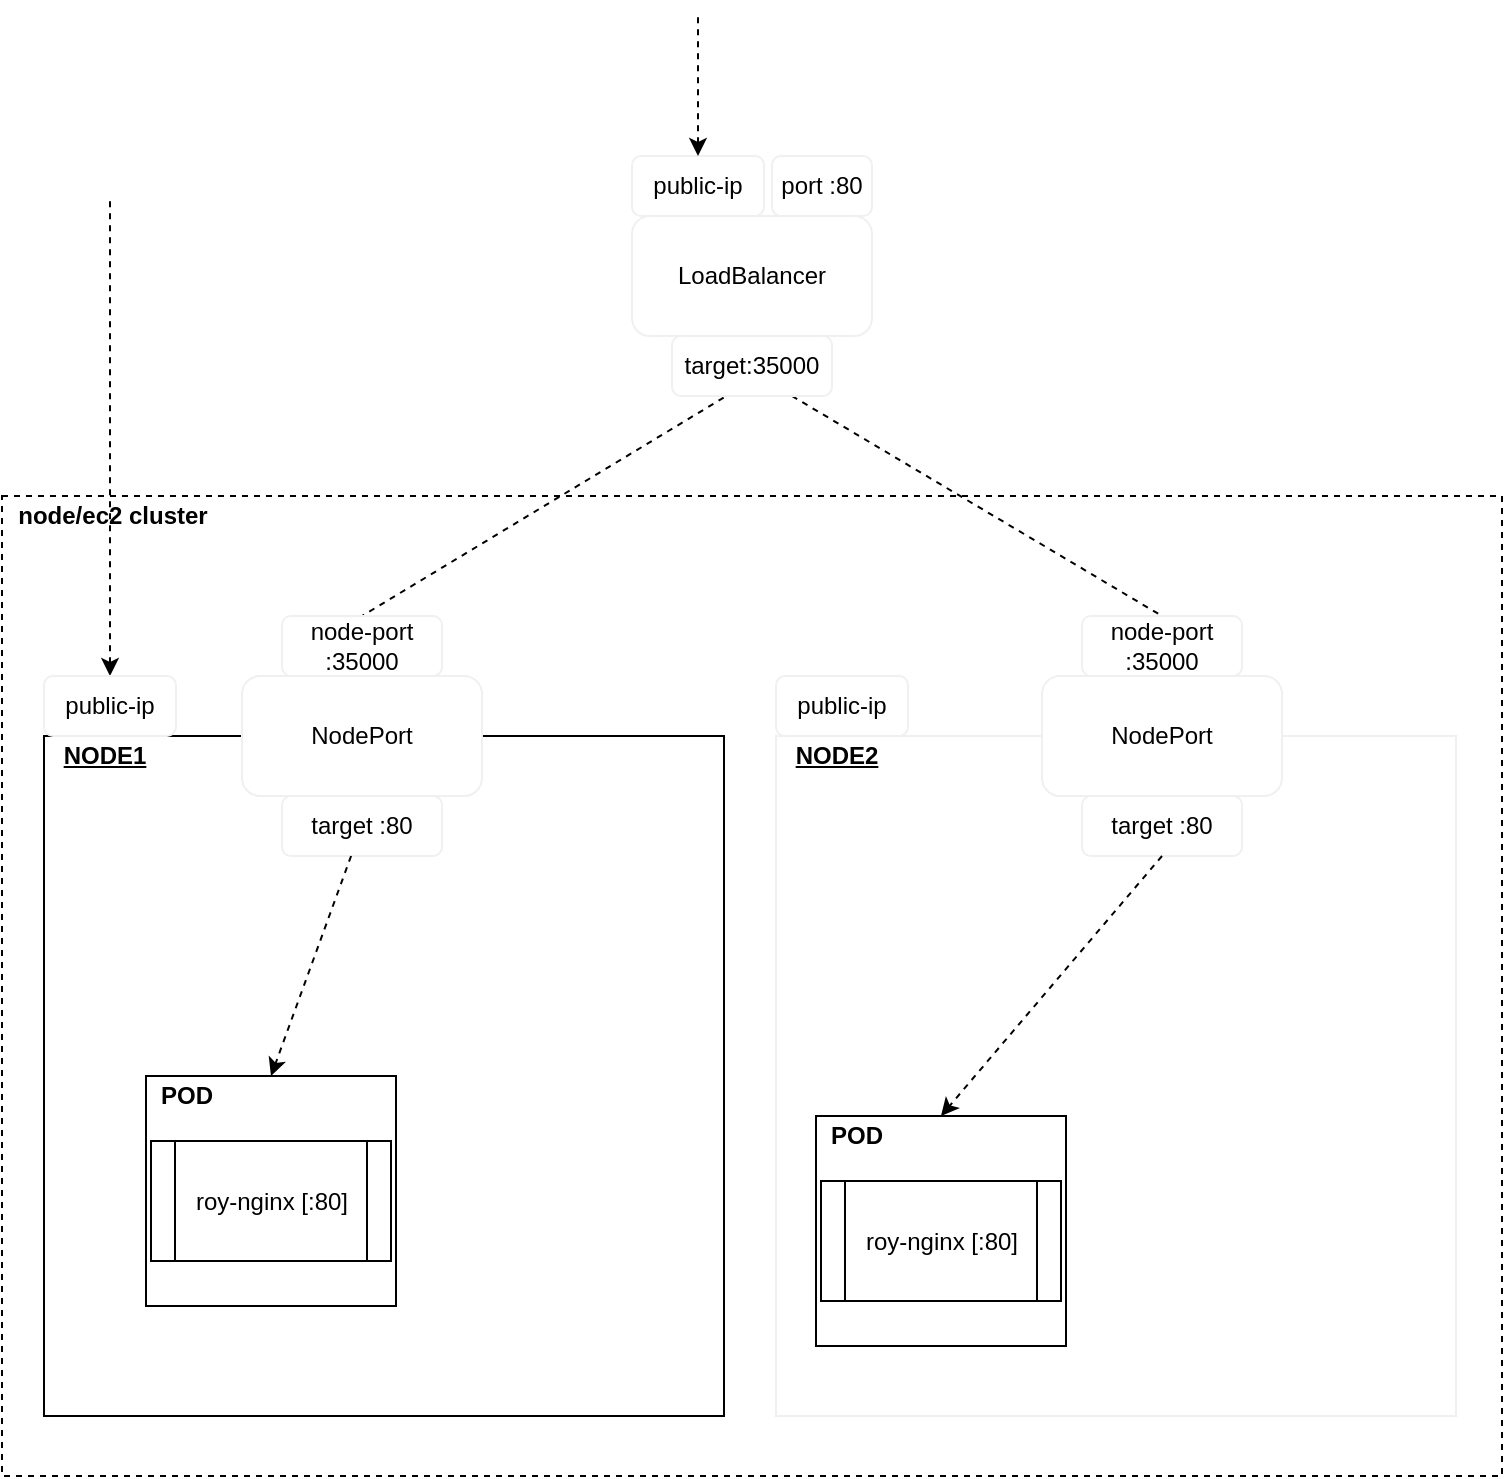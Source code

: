 <mxfile version="13.6.5">
    <diagram id="gfMXXTY8nDe1PLYOiZCB" name="Page-1">
        <mxGraphModel dx="967" dy="705" grid="1" gridSize="10" guides="1" tooltips="1" connect="1" arrows="1" fold="1" page="1" pageScale="1" pageWidth="827" pageHeight="1169" math="0" shadow="0">
            <root>
                <mxCell id="0"/>
                <mxCell id="1" parent="0"/>
                <mxCell id="44" value="" style="rounded=0;whiteSpace=wrap;html=1;dashed=1;" parent="1" vertex="1">
                    <mxGeometry x="40" y="280" width="750" height="490" as="geometry"/>
                </mxCell>
                <mxCell id="3" value="" style="whiteSpace=wrap;html=1;aspect=fixed;" parent="1" vertex="1">
                    <mxGeometry x="61" y="400" width="340" height="340" as="geometry"/>
                </mxCell>
                <mxCell id="4" value="" style="whiteSpace=wrap;html=1;aspect=fixed;strokeColor=#F0F0F0;" parent="1" vertex="1">
                    <mxGeometry x="427" y="400" width="340" height="340" as="geometry"/>
                </mxCell>
                <mxCell id="5" value="NODE1" style="text;html=1;align=center;verticalAlign=middle;resizable=0;points=[];autosize=1;fontStyle=5" parent="1" vertex="1">
                    <mxGeometry x="61" y="400" width="60" height="20" as="geometry"/>
                </mxCell>
                <mxCell id="6" value="NODE2" style="text;html=1;align=center;verticalAlign=middle;resizable=0;points=[];autosize=1;fontStyle=5" parent="1" vertex="1">
                    <mxGeometry x="427" y="400" width="60" height="20" as="geometry"/>
                </mxCell>
                <mxCell id="7" value="" style="group;fillColor=#0050ef;strokeColor=#001DBC;fontColor=#ffffff;" parent="1" vertex="1" connectable="0">
                    <mxGeometry x="112" y="570" width="125" height="115" as="geometry"/>
                </mxCell>
                <mxCell id="8" value="" style="rounded=0;whiteSpace=wrap;html=1;" parent="7" vertex="1">
                    <mxGeometry width="125" height="115" as="geometry"/>
                </mxCell>
                <mxCell id="9" value="roy-nginx [:80]" style="shape=process;whiteSpace=wrap;html=1;backgroundOutline=1;" parent="7" vertex="1">
                    <mxGeometry x="2.5" y="32.5" width="120" height="60" as="geometry"/>
                </mxCell>
                <mxCell id="10" value="POD" style="text;html=1;align=center;verticalAlign=middle;resizable=0;points=[];autosize=1;fontStyle=1" parent="7" vertex="1">
                    <mxGeometry width="40" height="20" as="geometry"/>
                </mxCell>
                <mxCell id="11" value="" style="group" parent="1" vertex="1" connectable="0">
                    <mxGeometry x="447" y="590" width="125" height="115" as="geometry"/>
                </mxCell>
                <mxCell id="12" value="" style="rounded=0;whiteSpace=wrap;html=1;" parent="11" vertex="1">
                    <mxGeometry width="125" height="115" as="geometry"/>
                </mxCell>
                <mxCell id="13" value="roy-nginx [:80]" style="shape=process;whiteSpace=wrap;html=1;backgroundOutline=1;" parent="11" vertex="1">
                    <mxGeometry x="2.5" y="32.5" width="120" height="60" as="geometry"/>
                </mxCell>
                <mxCell id="14" value="POD" style="text;html=1;align=center;verticalAlign=middle;resizable=0;points=[];autosize=1;fontStyle=1" parent="11" vertex="1">
                    <mxGeometry width="40" height="20" as="geometry"/>
                </mxCell>
                <mxCell id="23" style="edgeStyle=none;rounded=0;orthogonalLoop=1;jettySize=auto;html=1;exitX=0.323;exitY=1.027;exitDx=0;exitDy=0;entryX=0.5;entryY=0;entryDx=0;entryDy=0;dashed=1;endArrow=none;endFill=0;exitPerimeter=0;" parent="1" source="46" target="36" edge="1">
                    <mxGeometry relative="1" as="geometry">
                        <mxPoint x="420" y="230" as="sourcePoint"/>
                    </mxGeometry>
                </mxCell>
                <mxCell id="24" style="edgeStyle=none;rounded=0;orthogonalLoop=1;jettySize=auto;html=1;exitX=0.75;exitY=1;exitDx=0;exitDy=0;entryX=0.5;entryY=0;entryDx=0;entryDy=0;dashed=1;endArrow=none;endFill=0;" parent="1" source="46" target="31" edge="1">
                    <mxGeometry relative="1" as="geometry">
                        <mxPoint x="460" y="230" as="sourcePoint"/>
                    </mxGeometry>
                </mxCell>
                <mxCell id="32" value="" style="group" parent="1" vertex="1" connectable="0">
                    <mxGeometry x="560" y="340" width="120" height="120" as="geometry"/>
                </mxCell>
                <mxCell id="26" value="NodePort" style="rounded=1;whiteSpace=wrap;html=1;strokeColor=#F0F0F0;" parent="32" vertex="1">
                    <mxGeometry y="30" width="120" height="60" as="geometry"/>
                </mxCell>
                <mxCell id="27" value="target :80" style="rounded=1;whiteSpace=wrap;html=1;strokeColor=#F0F0F0;" parent="32" vertex="1">
                    <mxGeometry x="20" y="90" width="80" height="30" as="geometry"/>
                </mxCell>
                <mxCell id="31" value="node-port :35000" style="rounded=1;whiteSpace=wrap;html=1;strokeColor=#F0F0F0;" parent="32" vertex="1">
                    <mxGeometry x="20" width="80" height="30" as="geometry"/>
                </mxCell>
                <mxCell id="33" value="" style="group" parent="1" vertex="1" connectable="0">
                    <mxGeometry x="160" y="340" width="120" height="120" as="geometry"/>
                </mxCell>
                <mxCell id="34" value="NodePort" style="rounded=1;whiteSpace=wrap;html=1;strokeColor=#F0F0F0;" parent="33" vertex="1">
                    <mxGeometry y="30" width="120" height="60" as="geometry"/>
                </mxCell>
                <mxCell id="35" value="target :80" style="rounded=1;whiteSpace=wrap;html=1;strokeColor=#F0F0F0;" parent="33" vertex="1">
                    <mxGeometry x="20" y="90" width="80" height="30" as="geometry"/>
                </mxCell>
                <mxCell id="36" value="node-port :35000" style="rounded=1;whiteSpace=wrap;html=1;strokeColor=#F0F0F0;" parent="33" vertex="1">
                    <mxGeometry x="20" width="80" height="30" as="geometry"/>
                </mxCell>
                <mxCell id="39" style="rounded=0;orthogonalLoop=1;jettySize=auto;html=1;exitX=0.5;exitY=1;exitDx=0;exitDy=0;entryX=0.5;entryY=0;entryDx=0;entryDy=0;dashed=1;" parent="1" source="27" target="12" edge="1">
                    <mxGeometry relative="1" as="geometry"/>
                </mxCell>
                <mxCell id="40" style="edgeStyle=none;rounded=0;orthogonalLoop=1;jettySize=auto;html=1;entryX=0.5;entryY=0;entryDx=0;entryDy=0;dashed=1;" parent="1" source="35" target="8" edge="1">
                    <mxGeometry relative="1" as="geometry"/>
                </mxCell>
                <mxCell id="45" value="&lt;b&gt;node/ec2 cluster&lt;/b&gt;" style="text;html=1;align=center;verticalAlign=middle;resizable=0;points=[];autosize=1;" parent="1" vertex="1">
                    <mxGeometry x="40" y="280" width="110" height="20" as="geometry"/>
                </mxCell>
                <mxCell id="47" value="" style="group" parent="1" vertex="1" connectable="0">
                    <mxGeometry x="355" y="110" width="120" height="120" as="geometry"/>
                </mxCell>
                <mxCell id="43" value="" style="group" parent="47" vertex="1" connectable="0">
                    <mxGeometry width="120" height="120" as="geometry"/>
                </mxCell>
                <mxCell id="19" value="" style="group" parent="43" vertex="1" connectable="0">
                    <mxGeometry y="30" width="120" height="90" as="geometry"/>
                </mxCell>
                <mxCell id="20" value="LoadBalancer" style="rounded=1;whiteSpace=wrap;html=1;strokeColor=#F0F0F0;" parent="19" vertex="1">
                    <mxGeometry width="120" height="60" as="geometry"/>
                </mxCell>
                <mxCell id="46" value="target:35000" style="rounded=1;whiteSpace=wrap;html=1;strokeColor=#F0F0F0;" parent="19" vertex="1">
                    <mxGeometry x="20" y="60" width="80" height="30" as="geometry"/>
                </mxCell>
                <mxCell id="37" value="port :80" style="rounded=1;whiteSpace=wrap;html=1;strokeColor=#F0F0F0;" parent="43" vertex="1">
                    <mxGeometry x="70" width="50" height="30" as="geometry"/>
                </mxCell>
                <mxCell id="41" value="public-ip" style="rounded=1;whiteSpace=wrap;html=1;strokeColor=#F0F0F0;" parent="43" vertex="1">
                    <mxGeometry width="66" height="30" as="geometry"/>
                </mxCell>
                <mxCell id="48" value="public-ip" style="rounded=1;whiteSpace=wrap;html=1;strokeColor=#F0F0F0;" vertex="1" parent="1">
                    <mxGeometry x="427" y="370" width="66" height="30" as="geometry"/>
                </mxCell>
                <mxCell id="52" style="rounded=0;orthogonalLoop=1;jettySize=auto;html=1;exitX=0.5;exitY=0;exitDx=0;exitDy=0;dashed=1;startArrow=classic;startFill=1;endArrow=none;endFill=0;" edge="1" parent="1" source="49">
                    <mxGeometry relative="1" as="geometry">
                        <mxPoint x="94" y="130" as="targetPoint"/>
                    </mxGeometry>
                </mxCell>
                <mxCell id="49" value="public-ip" style="rounded=1;whiteSpace=wrap;html=1;strokeColor=#F0F0F0;" vertex="1" parent="1">
                    <mxGeometry x="61" y="370" width="66" height="30" as="geometry"/>
                </mxCell>
                <mxCell id="50" style="edgeStyle=orthogonalEdgeStyle;rounded=0;orthogonalLoop=1;jettySize=auto;html=1;dashed=1;endArrow=none;endFill=0;startArrow=classic;startFill=1;" edge="1" parent="1" source="41">
                    <mxGeometry relative="1" as="geometry">
                        <mxPoint x="388" y="40" as="targetPoint"/>
                    </mxGeometry>
                </mxCell>
            </root>
        </mxGraphModel>
    </diagram>
</mxfile>